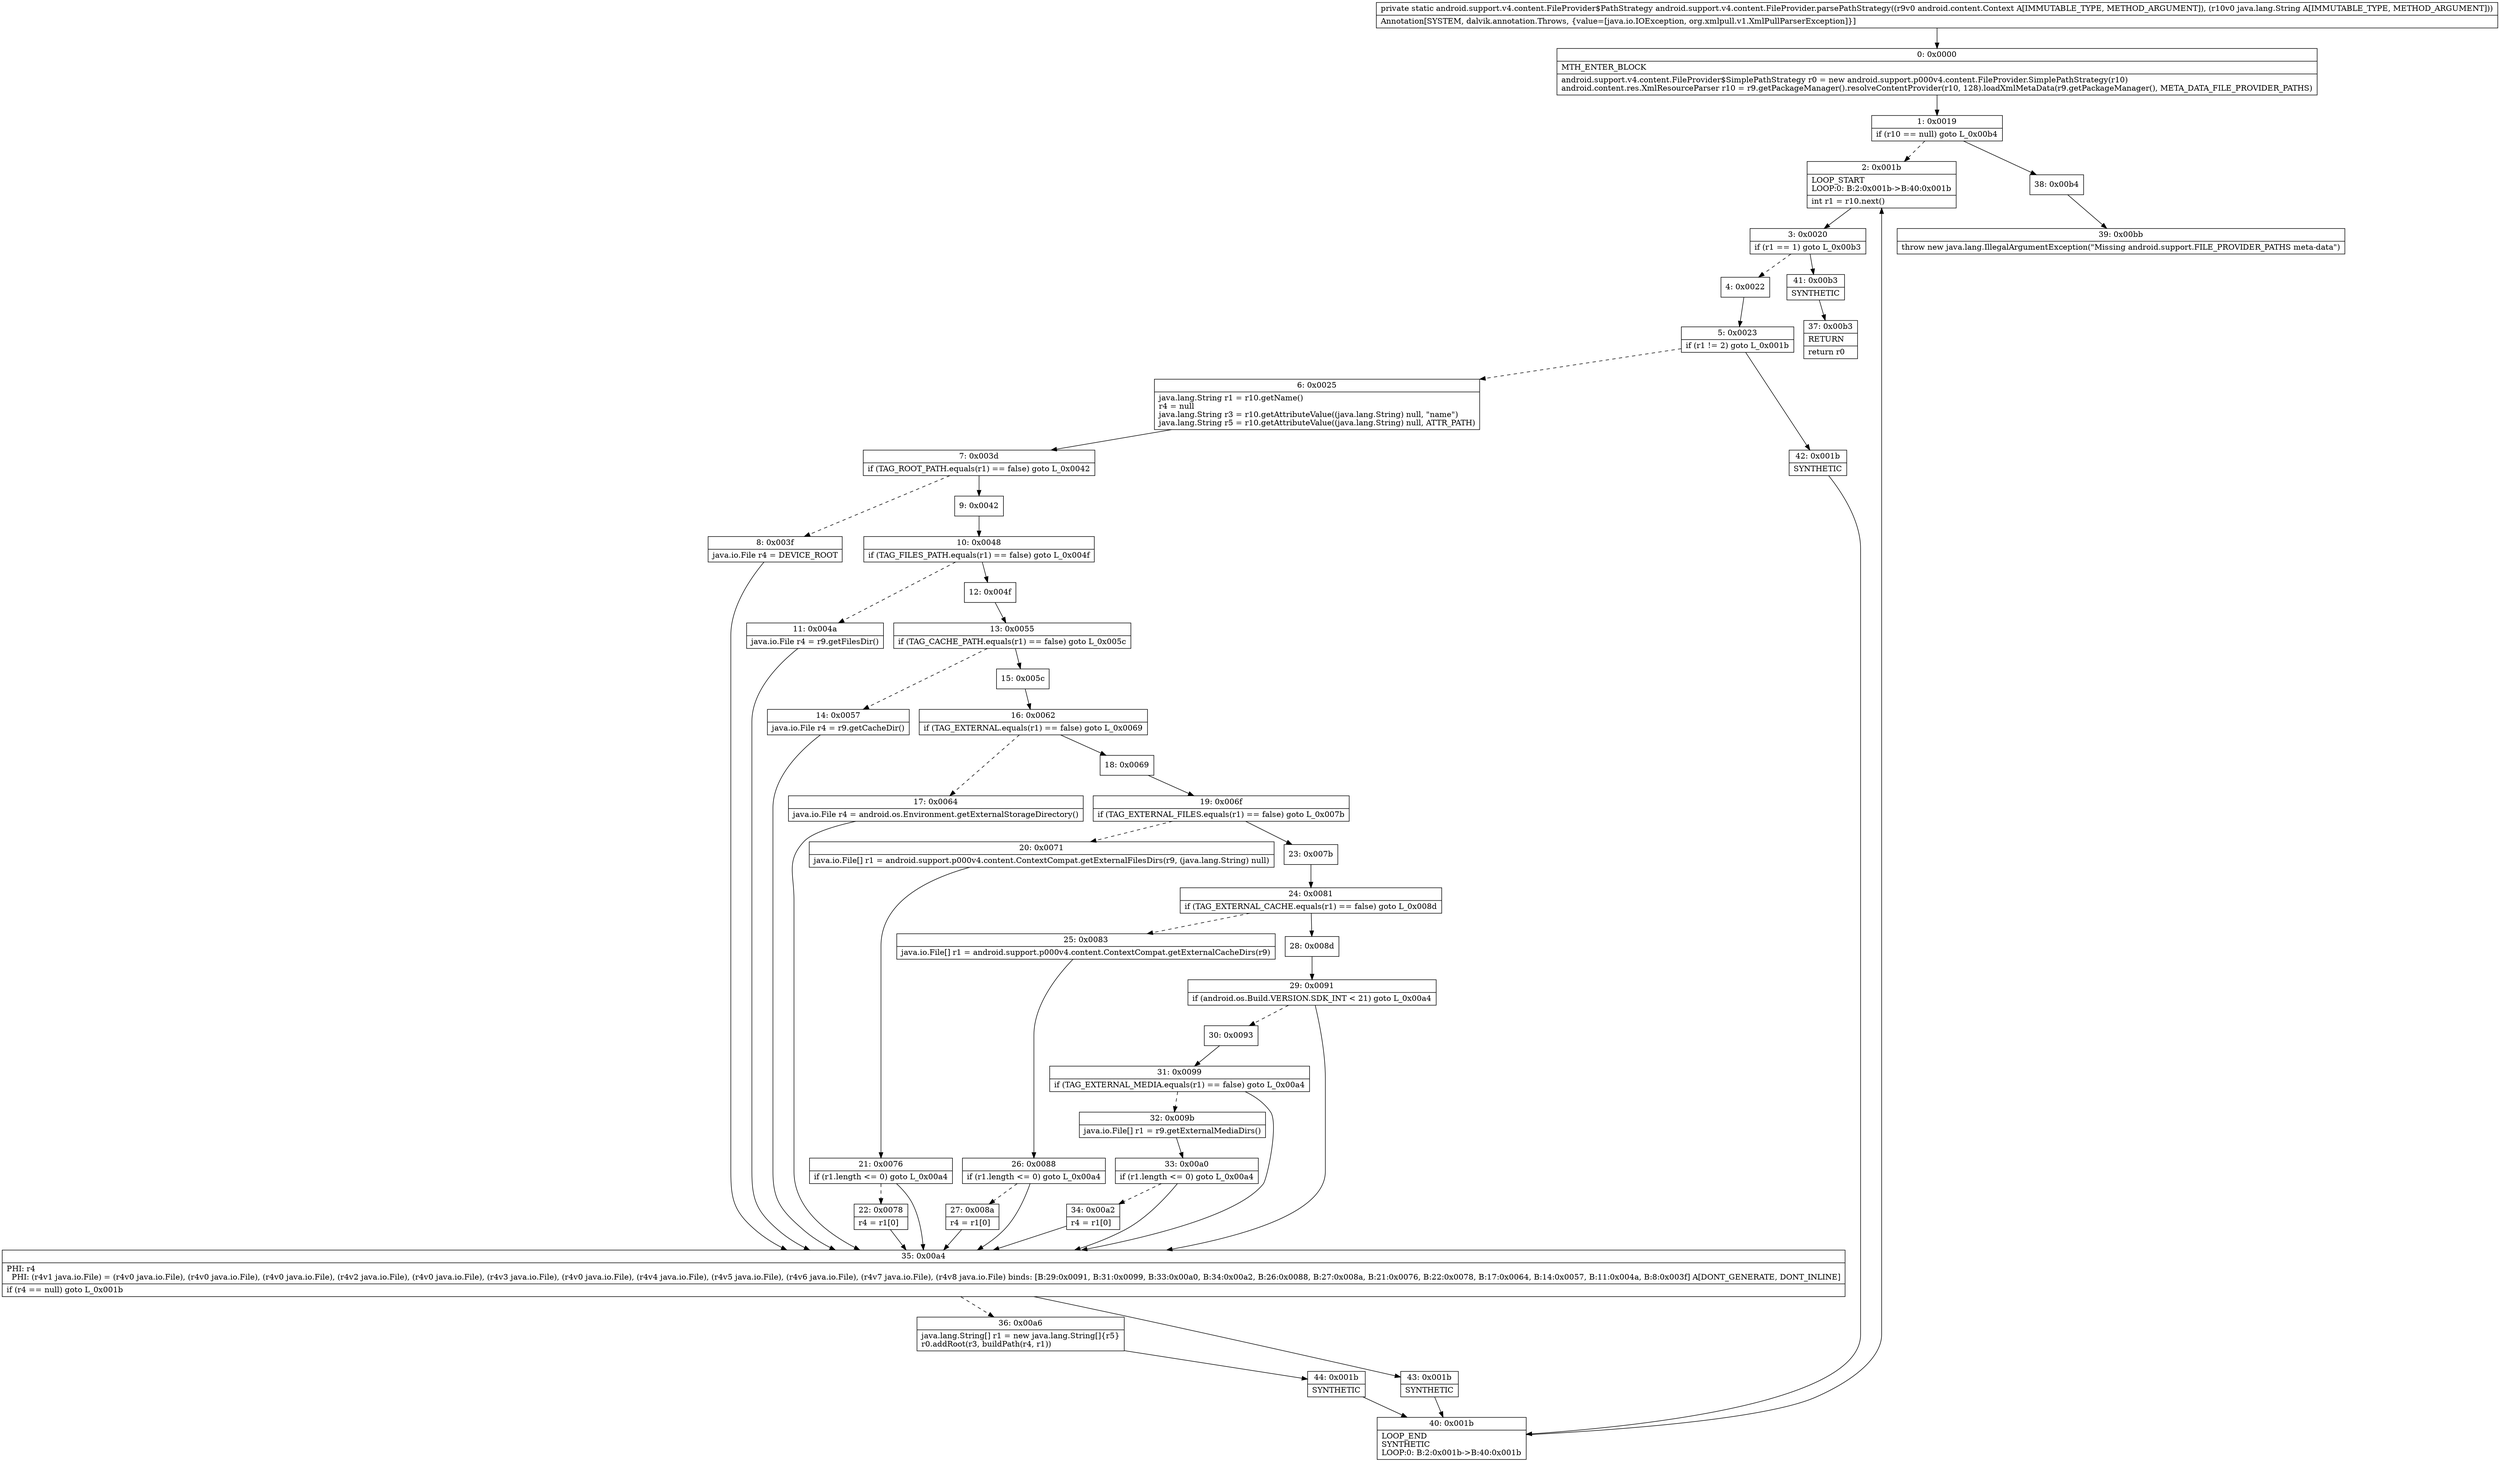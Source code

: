 digraph "CFG forandroid.support.v4.content.FileProvider.parsePathStrategy(Landroid\/content\/Context;Ljava\/lang\/String;)Landroid\/support\/v4\/content\/FileProvider$PathStrategy;" {
Node_0 [shape=record,label="{0\:\ 0x0000|MTH_ENTER_BLOCK\l|android.support.v4.content.FileProvider$SimplePathStrategy r0 = new android.support.p000v4.content.FileProvider.SimplePathStrategy(r10)\landroid.content.res.XmlResourceParser r10 = r9.getPackageManager().resolveContentProvider(r10, 128).loadXmlMetaData(r9.getPackageManager(), META_DATA_FILE_PROVIDER_PATHS)\l}"];
Node_1 [shape=record,label="{1\:\ 0x0019|if (r10 == null) goto L_0x00b4\l}"];
Node_2 [shape=record,label="{2\:\ 0x001b|LOOP_START\lLOOP:0: B:2:0x001b\-\>B:40:0x001b\l|int r1 = r10.next()\l}"];
Node_3 [shape=record,label="{3\:\ 0x0020|if (r1 == 1) goto L_0x00b3\l}"];
Node_4 [shape=record,label="{4\:\ 0x0022}"];
Node_5 [shape=record,label="{5\:\ 0x0023|if (r1 != 2) goto L_0x001b\l}"];
Node_6 [shape=record,label="{6\:\ 0x0025|java.lang.String r1 = r10.getName()\lr4 = null\ljava.lang.String r3 = r10.getAttributeValue((java.lang.String) null, \"name\")\ljava.lang.String r5 = r10.getAttributeValue((java.lang.String) null, ATTR_PATH)\l}"];
Node_7 [shape=record,label="{7\:\ 0x003d|if (TAG_ROOT_PATH.equals(r1) == false) goto L_0x0042\l}"];
Node_8 [shape=record,label="{8\:\ 0x003f|java.io.File r4 = DEVICE_ROOT\l}"];
Node_9 [shape=record,label="{9\:\ 0x0042}"];
Node_10 [shape=record,label="{10\:\ 0x0048|if (TAG_FILES_PATH.equals(r1) == false) goto L_0x004f\l}"];
Node_11 [shape=record,label="{11\:\ 0x004a|java.io.File r4 = r9.getFilesDir()\l}"];
Node_12 [shape=record,label="{12\:\ 0x004f}"];
Node_13 [shape=record,label="{13\:\ 0x0055|if (TAG_CACHE_PATH.equals(r1) == false) goto L_0x005c\l}"];
Node_14 [shape=record,label="{14\:\ 0x0057|java.io.File r4 = r9.getCacheDir()\l}"];
Node_15 [shape=record,label="{15\:\ 0x005c}"];
Node_16 [shape=record,label="{16\:\ 0x0062|if (TAG_EXTERNAL.equals(r1) == false) goto L_0x0069\l}"];
Node_17 [shape=record,label="{17\:\ 0x0064|java.io.File r4 = android.os.Environment.getExternalStorageDirectory()\l}"];
Node_18 [shape=record,label="{18\:\ 0x0069}"];
Node_19 [shape=record,label="{19\:\ 0x006f|if (TAG_EXTERNAL_FILES.equals(r1) == false) goto L_0x007b\l}"];
Node_20 [shape=record,label="{20\:\ 0x0071|java.io.File[] r1 = android.support.p000v4.content.ContextCompat.getExternalFilesDirs(r9, (java.lang.String) null)\l}"];
Node_21 [shape=record,label="{21\:\ 0x0076|if (r1.length \<= 0) goto L_0x00a4\l}"];
Node_22 [shape=record,label="{22\:\ 0x0078|r4 = r1[0]\l}"];
Node_23 [shape=record,label="{23\:\ 0x007b}"];
Node_24 [shape=record,label="{24\:\ 0x0081|if (TAG_EXTERNAL_CACHE.equals(r1) == false) goto L_0x008d\l}"];
Node_25 [shape=record,label="{25\:\ 0x0083|java.io.File[] r1 = android.support.p000v4.content.ContextCompat.getExternalCacheDirs(r9)\l}"];
Node_26 [shape=record,label="{26\:\ 0x0088|if (r1.length \<= 0) goto L_0x00a4\l}"];
Node_27 [shape=record,label="{27\:\ 0x008a|r4 = r1[0]\l}"];
Node_28 [shape=record,label="{28\:\ 0x008d}"];
Node_29 [shape=record,label="{29\:\ 0x0091|if (android.os.Build.VERSION.SDK_INT \< 21) goto L_0x00a4\l}"];
Node_30 [shape=record,label="{30\:\ 0x0093}"];
Node_31 [shape=record,label="{31\:\ 0x0099|if (TAG_EXTERNAL_MEDIA.equals(r1) == false) goto L_0x00a4\l}"];
Node_32 [shape=record,label="{32\:\ 0x009b|java.io.File[] r1 = r9.getExternalMediaDirs()\l}"];
Node_33 [shape=record,label="{33\:\ 0x00a0|if (r1.length \<= 0) goto L_0x00a4\l}"];
Node_34 [shape=record,label="{34\:\ 0x00a2|r4 = r1[0]\l}"];
Node_35 [shape=record,label="{35\:\ 0x00a4|PHI: r4 \l  PHI: (r4v1 java.io.File) = (r4v0 java.io.File), (r4v0 java.io.File), (r4v0 java.io.File), (r4v2 java.io.File), (r4v0 java.io.File), (r4v3 java.io.File), (r4v0 java.io.File), (r4v4 java.io.File), (r4v5 java.io.File), (r4v6 java.io.File), (r4v7 java.io.File), (r4v8 java.io.File) binds: [B:29:0x0091, B:31:0x0099, B:33:0x00a0, B:34:0x00a2, B:26:0x0088, B:27:0x008a, B:21:0x0076, B:22:0x0078, B:17:0x0064, B:14:0x0057, B:11:0x004a, B:8:0x003f] A[DONT_GENERATE, DONT_INLINE]\l|if (r4 == null) goto L_0x001b\l}"];
Node_36 [shape=record,label="{36\:\ 0x00a6|java.lang.String[] r1 = new java.lang.String[]\{r5\}\lr0.addRoot(r3, buildPath(r4, r1))\l}"];
Node_37 [shape=record,label="{37\:\ 0x00b3|RETURN\l|return r0\l}"];
Node_38 [shape=record,label="{38\:\ 0x00b4}"];
Node_39 [shape=record,label="{39\:\ 0x00bb|throw new java.lang.IllegalArgumentException(\"Missing android.support.FILE_PROVIDER_PATHS meta\-data\")\l}"];
Node_40 [shape=record,label="{40\:\ 0x001b|LOOP_END\lSYNTHETIC\lLOOP:0: B:2:0x001b\-\>B:40:0x001b\l}"];
Node_41 [shape=record,label="{41\:\ 0x00b3|SYNTHETIC\l}"];
Node_42 [shape=record,label="{42\:\ 0x001b|SYNTHETIC\l}"];
Node_43 [shape=record,label="{43\:\ 0x001b|SYNTHETIC\l}"];
Node_44 [shape=record,label="{44\:\ 0x001b|SYNTHETIC\l}"];
MethodNode[shape=record,label="{private static android.support.v4.content.FileProvider$PathStrategy android.support.v4.content.FileProvider.parsePathStrategy((r9v0 android.content.Context A[IMMUTABLE_TYPE, METHOD_ARGUMENT]), (r10v0 java.lang.String A[IMMUTABLE_TYPE, METHOD_ARGUMENT]))  | Annotation[SYSTEM, dalvik.annotation.Throws, \{value=[java.io.IOException, org.xmlpull.v1.XmlPullParserException]\}]\l}"];
MethodNode -> Node_0;
Node_0 -> Node_1;
Node_1 -> Node_2[style=dashed];
Node_1 -> Node_38;
Node_2 -> Node_3;
Node_3 -> Node_4[style=dashed];
Node_3 -> Node_41;
Node_4 -> Node_5;
Node_5 -> Node_6[style=dashed];
Node_5 -> Node_42;
Node_6 -> Node_7;
Node_7 -> Node_8[style=dashed];
Node_7 -> Node_9;
Node_8 -> Node_35;
Node_9 -> Node_10;
Node_10 -> Node_11[style=dashed];
Node_10 -> Node_12;
Node_11 -> Node_35;
Node_12 -> Node_13;
Node_13 -> Node_14[style=dashed];
Node_13 -> Node_15;
Node_14 -> Node_35;
Node_15 -> Node_16;
Node_16 -> Node_17[style=dashed];
Node_16 -> Node_18;
Node_17 -> Node_35;
Node_18 -> Node_19;
Node_19 -> Node_20[style=dashed];
Node_19 -> Node_23;
Node_20 -> Node_21;
Node_21 -> Node_22[style=dashed];
Node_21 -> Node_35;
Node_22 -> Node_35;
Node_23 -> Node_24;
Node_24 -> Node_25[style=dashed];
Node_24 -> Node_28;
Node_25 -> Node_26;
Node_26 -> Node_27[style=dashed];
Node_26 -> Node_35;
Node_27 -> Node_35;
Node_28 -> Node_29;
Node_29 -> Node_30[style=dashed];
Node_29 -> Node_35;
Node_30 -> Node_31;
Node_31 -> Node_32[style=dashed];
Node_31 -> Node_35;
Node_32 -> Node_33;
Node_33 -> Node_34[style=dashed];
Node_33 -> Node_35;
Node_34 -> Node_35;
Node_35 -> Node_36[style=dashed];
Node_35 -> Node_43;
Node_36 -> Node_44;
Node_38 -> Node_39;
Node_40 -> Node_2;
Node_41 -> Node_37;
Node_42 -> Node_40;
Node_43 -> Node_40;
Node_44 -> Node_40;
}


